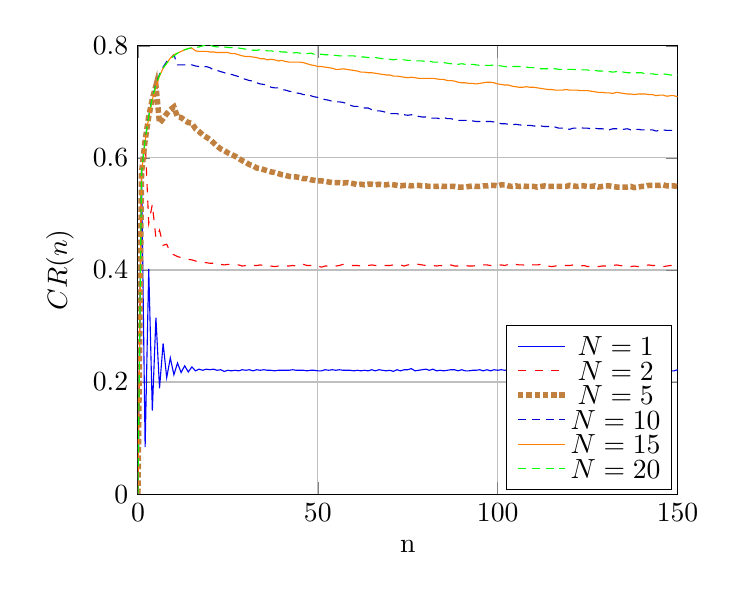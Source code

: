 \pgfplotsset{every axis legend/.append style={at={(0.99,0.01)},anchor=south east,
  shape=rectangle,fill=white,draw=black,
  inner xsep=3pt,inner ysep=3pt,nodes={inner sep=1pt,text depth=-0.05em}
 }
}
\begin{tikzpicture}
  \begin{axis}[
    xlabel=n,ylabel=$CR(n)$,xmin=0,xmax=150,
    ymin=0,ymax=0.8,grid=major,xtick={0, 50, 100, 150}]
    \addplot[blue,mark=none]  coordinates {
    (0,0)
    (1,0.576)
(2,0.084)
(3,0.402)
(4,0.149)
(5,0.315)
(6,0.189)
(7,0.269)
(8,0.208)
(9,0.243)
(10,0.213)
(11,0.234)
(12,0.217)
(13,0.229)
(14,0.218)
(15,0.227)
(16,0.22)
(17,0.223)
(18,0.221)
(19,0.223)
(20,0.222)
(21,0.223)
(22,0.221)
(23,0.222)
(24,0.219)
(25,0.221)
(26,0.22)
(27,0.221)
(28,0.22)
(29,0.222)
(30,0.221)
(31,0.222)
(32,0.22)
(33,0.222)
(34,0.221)
(35,0.222)
(36,0.221)
(37,0.221)
(38,0.22)
(39,0.221)
(40,0.221)
(41,0.221)
(42,0.221)
(43,0.222)
(44,0.221)
(45,0.221)
(46,0.221)
(47,0.22)
(48,0.221)
(49,0.221)
(50,0.22)
(51,0.22)
(52,0.222)
(53,0.221)
(54,0.222)
(55,0.221)
(56,0.222)
(57,0.221)
(58,0.221)
(59,0.221)
(60,0.22)
(61,0.221)
(62,0.22)
(63,0.221)
(64,0.22)
(65,0.222)
(66,0.22)
(67,0.222)
(68,0.221)
(69,0.22)
(70,0.221)
(71,0.219)
(72,0.222)
(73,0.22)
(74,0.222)
(75,0.222)
(76,0.224)
(77,0.22)
(78,0.221)
(79,0.222)
(80,0.223)
(81,0.221)
(82,0.223)
(83,0.22)
(84,0.221)
(85,0.22)
(86,0.221)
(87,0.222)
(88,0.222)
(89,0.22)
(90,0.222)
(91,0.22)
(92,0.22)
(93,0.221)
(94,0.221)
(95,0.222)
(96,0.22)
(97,0.222)
(98,0.22)
(99,0.222)
(100,0.221)
(101,0.222)
(102,0.221)
(103,0.222)
(104,0.221)
(105,0.223)
(106,0.22)
(107,0.222)
(108,0.222)
(109,0.222)
(110,0.22)
(111,0.221)
(112,0.22)
(113,0.221)
(114,0.22)
(115,0.221)
(116,0.22)
(117,0.22)
(118,0.222)
(119,0.22)
(120,0.221)
(121,0.221)
(122,0.222)
(123,0.22)
(124,0.22)
(125,0.22)
(126,0.22)
(127,0.22)
(128,0.22)
(129,0.221)
(130,0.221)
(131,0.221)
(132,0.22)
(133,0.22)
(134,0.221)
(135,0.221)
(136,0.221)
(137,0.221)
(138,0.221)
(139,0.221)
(140,0.22)
(141,0.219)
(142,0.221)
(143,0.22)
(144,0.222)
(145,0.22)
(146,0.22)
(147,0.22)
(148,0.22)
(149,0.22)
(150,0.222)
    };
    \addplot[red,mark=none,dashed]  coordinates {
    (0,0)
    (1,0.576)
(2,0.632)
(3,0.483)
(4,0.517)
(5,0.457)
(6,0.471)
(7,0.444)
(8,0.446)
(9,0.431)
(10,0.427)
(11,0.424)
(12,0.422)
(13,0.42)
(14,0.419)
(15,0.418)
(16,0.416)
(17,0.414)
(18,0.414)
(19,0.413)
(20,0.412)
(21,0.412)
(22,0.412)
(23,0.41)
(24,0.409)
(25,0.41)
(26,0.41)
(27,0.409)
(28,0.409)
(29,0.407)
(30,0.408)
(31,0.408)
(32,0.408)
(33,0.408)
(34,0.409)
(35,0.408)
(36,0.408)
(37,0.407)
(38,0.406)
(39,0.407)
(40,0.407)
(41,0.407)
(42,0.407)
(43,0.408)
(44,0.407)
(45,0.407)
(46,0.41)
(47,0.408)
(48,0.408)
(49,0.406)
(50,0.407)
(51,0.405)
(52,0.407)
(53,0.407)
(54,0.406)
(55,0.407)
(56,0.408)
(57,0.41)
(58,0.409)
(59,0.408)
(60,0.408)
(61,0.408)
(62,0.407)
(63,0.409)
(64,0.408)
(65,0.409)
(66,0.408)
(67,0.408)
(68,0.408)
(69,0.408)
(70,0.408)
(71,0.409)
(72,0.408)
(73,0.409)
(74,0.407)
(75,0.409)
(76,0.41)
(77,0.411)
(78,0.41)
(79,0.409)
(80,0.408)
(81,0.408)
(82,0.408)
(83,0.407)
(84,0.408)
(85,0.407)
(86,0.407)
(87,0.409)
(88,0.407)
(89,0.407)
(90,0.408)
(91,0.408)
(92,0.407)
(93,0.407)
(94,0.408)
(95,0.409)
(96,0.409)
(97,0.409)
(98,0.408)
(99,0.408)
(100,0.408)
(101,0.409)
(102,0.408)
(103,0.41)
(104,0.41)
(105,0.41)
(106,0.409)
(107,0.409)
(108,0.408)
(109,0.41)
(110,0.409)
(111,0.409)
(112,0.41)
(113,0.407)
(114,0.407)
(115,0.406)
(116,0.407)
(117,0.408)
(118,0.408)
(119,0.408)
(120,0.408)
(121,0.409)
(122,0.409)
(123,0.407)
(124,0.408)
(125,0.406)
(126,0.407)
(127,0.407)
(128,0.406)
(129,0.407)
(130,0.407)
(131,0.407)
(132,0.408)
(133,0.409)
(134,0.408)
(135,0.407)
(136,0.407)
(137,0.406)
(138,0.407)
(139,0.406)
(140,0.407)
(141,0.408)
(142,0.409)
(143,0.408)
(144,0.408)
(145,0.407)
(146,0.406)
(147,0.407)
(148,0.408)
(149,0.408)
(150,0.408)
    };

    \addplot[brown,mark=none,densely dotted,line width=2pt]  coordinates {
    (0,0)
    (1,0.574)
(2,0.631)
(3,0.674)
(4,0.705)
(5,0.729)
(6,0.662)
(7,0.67)
(8,0.679)
(9,0.686)
(10,0.691)
(11,0.673)
(12,0.672)
(13,0.667)
(14,0.663)
(15,0.662)
(16,0.652)
(17,0.647)
(18,0.641)
(19,0.637)
(20,0.633)
(21,0.627)
(22,0.621)
(23,0.616)
(24,0.613)
(25,0.609)
(26,0.606)
(27,0.603)
(28,0.599)
(29,0.595)
(30,0.592)
(31,0.588)
(32,0.586)
(33,0.582)
(34,0.581)
(35,0.579)
(36,0.577)
(37,0.575)
(38,0.574)
(39,0.572)
(40,0.57)
(41,0.569)
(42,0.567)
(43,0.566)
(44,0.566)
(45,0.565)
(46,0.563)
(47,0.563)
(48,0.561)
(49,0.56)
(50,0.559)
(51,0.559)
(52,0.558)
(53,0.557)
(54,0.556)
(55,0.556)
(56,0.556)
(57,0.555)
(58,0.556)
(59,0.555)
(60,0.554)
(61,0.552)
(62,0.553)
(63,0.552)
(64,0.553)
(65,0.553)
(66,0.552)
(67,0.553)
(68,0.552)
(69,0.552)
(70,0.553)
(71,0.552)
(72,0.551)
(73,0.55)
(74,0.551)
(75,0.551)
(76,0.55)
(77,0.551)
(78,0.551)
(79,0.55)
(80,0.55)
(81,0.549)
(82,0.549)
(83,0.549)
(84,0.55)
(85,0.549)
(86,0.549)
(87,0.549)
(88,0.549)
(89,0.548)
(90,0.548)
(91,0.548)
(92,0.549)
(93,0.55)
(94,0.549)
(95,0.549)
(96,0.55)
(97,0.55)
(98,0.551)
(99,0.551)
(100,0.55)
(101,0.552)
(102,0.552)
(103,0.55)
(104,0.549)
(105,0.55)
(106,0.549)
(107,0.55)
(108,0.549)
(109,0.549)
(110,0.549)
(111,0.548)
(112,0.549)
(113,0.55)
(114,0.549)
(115,0.549)
(116,0.549)
(117,0.549)
(118,0.549)
(119,0.549)
(120,0.551)
(121,0.55)
(122,0.549)
(123,0.55)
(124,0.55)
(125,0.549)
(126,0.549)
(127,0.55)
(128,0.548)
(129,0.549)
(130,0.55)
(131,0.55)
(132,0.549)
(133,0.548)
(134,0.548)
(135,0.548)
(136,0.548)
(137,0.549)
(138,0.547)
(139,0.548)
(140,0.549)
(141,0.549)
(142,0.551)
(143,0.551)
(144,0.551)
(145,0.551)
(146,0.552)
(147,0.55)
(148,0.55)
(149,0.55)
(150,0.549)
    };

    \addplot[blue!80!black,mark=none,densely dashed]  coordinates {
    (0,0)
    (1,0.574)
(2,0.632)
(3,0.674)
(4,0.707)
(5,0.731)
(6,0.749)
(7,0.762)
(8,0.772)
(9,0.778)
(10,0.784)
(11,0.766)
(12,0.766)
(13,0.766)
(14,0.766)
(15,0.766)
(16,0.764)
(17,0.763)
(18,0.762)
(19,0.763)
(20,0.761)
(21,0.757)
(22,0.756)
(23,0.754)
(24,0.752)
(25,0.75)
(26,0.749)
(27,0.747)
(28,0.745)
(29,0.742)
(30,0.74)
(31,0.738)
(32,0.737)
(33,0.734)
(34,0.732)
(35,0.731)
(36,0.73)
(37,0.726)
(38,0.725)
(39,0.725)
(40,0.722)
(41,0.721)
(42,0.719)
(43,0.718)
(44,0.716)
(45,0.715)
(46,0.713)
(47,0.713)
(48,0.711)
(49,0.709)
(50,0.708)
(51,0.706)
(52,0.704)
(53,0.703)
(54,0.701)
(55,0.7)
(56,0.7)
(57,0.699)
(58,0.697)
(59,0.694)
(60,0.692)
(61,0.692)
(62,0.691)
(63,0.689)
(64,0.689)
(65,0.686)
(66,0.684)
(67,0.684)
(68,0.683)
(69,0.681)
(70,0.679)
(71,0.679)
(72,0.679)
(73,0.677)
(74,0.677)
(75,0.676)
(76,0.677)
(77,0.676)
(78,0.674)
(79,0.673)
(80,0.673)
(81,0.671)
(82,0.671)
(83,0.671)
(84,0.67)
(85,0.672)
(86,0.67)
(87,0.67)
(88,0.668)
(89,0.667)
(90,0.667)
(91,0.667)
(92,0.667)
(93,0.666)
(94,0.665)
(95,0.665)
(96,0.665)
(97,0.665)
(98,0.665)
(99,0.664)
(100,0.663)
(101,0.661)
(102,0.661)
(103,0.66)
(104,0.659)
(105,0.66)
(106,0.659)
(107,0.658)
(108,0.658)
(109,0.658)
(110,0.657)
(111,0.657)
(112,0.657)
(113,0.656)
(114,0.656)
(115,0.656)
(116,0.655)
(117,0.653)
(118,0.653)
(119,0.652)
(120,0.651)
(121,0.653)
(122,0.653)
(123,0.654)
(124,0.653)
(125,0.653)
(126,0.652)
(127,0.653)
(128,0.652)
(129,0.652)
(130,0.651)
(131,0.65)
(132,0.652)
(133,0.652)
(134,0.651)
(135,0.651)
(136,0.652)
(137,0.65)
(138,0.651)
(139,0.651)
(140,0.65)
(141,0.65)
(142,0.65)
(143,0.65)
(144,0.648)
(145,0.649)
(146,0.65)
(147,0.649)
(148,0.649)
(149,0.649)
(150,0.65)
    };

    \addplot[orange,mark=none]  coordinates {
      (0,0)
      (1,0.573)
(2,0.63)
(3,0.672)
(4,0.704)
(5,0.727)
(6,0.746)
(7,0.76)
(8,0.769)
(9,0.778)
(10,0.784)
(11,0.787)
(12,0.79)
(13,0.793)
(14,0.795)
(15,0.796)
(16,0.791)
(17,0.79)
(18,0.79)
(19,0.79)
(20,0.789)
(21,0.789)
(22,0.788)
(23,0.788)
(24,0.788)
(25,0.788)
(26,0.786)
(27,0.786)
(28,0.784)
(29,0.782)
(30,0.781)
(31,0.781)
(32,0.78)
(33,0.779)
(34,0.777)
(35,0.777)
(36,0.775)
(37,0.776)
(38,0.775)
(39,0.773)
(40,0.774)
(41,0.772)
(42,0.771)
(43,0.771)
(44,0.771)
(45,0.771)
(46,0.77)
(47,0.768)
(48,0.766)
(49,0.765)
(50,0.763)
(51,0.763)
(52,0.762)
(53,0.761)
(54,0.76)
(55,0.758)
(56,0.758)
(57,0.759)
(58,0.758)
(59,0.757)
(60,0.756)
(61,0.755)
(62,0.753)
(63,0.753)
(64,0.752)
(65,0.752)
(66,0.751)
(67,0.75)
(68,0.749)
(69,0.748)
(70,0.748)
(71,0.746)
(72,0.746)
(73,0.745)
(74,0.744)
(75,0.743)
(76,0.744)
(77,0.743)
(78,0.742)
(79,0.742)
(80,0.742)
(81,0.742)
(82,0.742)
(83,0.741)
(84,0.74)
(85,0.74)
(86,0.738)
(87,0.738)
(88,0.737)
(89,0.735)
(90,0.734)
(91,0.734)
(92,0.733)
(93,0.733)
(94,0.732)
(95,0.733)
(96,0.734)
(97,0.735)
(98,0.735)
(99,0.734)
(100,0.732)
(101,0.731)
(102,0.73)
(103,0.73)
(104,0.728)
(105,0.727)
(106,0.726)
(107,0.726)
(108,0.727)
(109,0.726)
(110,0.726)
(111,0.725)
(112,0.724)
(113,0.723)
(114,0.722)
(115,0.722)
(116,0.721)
(117,0.721)
(118,0.721)
(119,0.722)
(120,0.721)
(121,0.721)
(122,0.721)
(123,0.72)
(124,0.72)
(125,0.72)
(126,0.719)
(127,0.718)
(128,0.717)
(129,0.717)
(130,0.716)
(131,0.716)
(132,0.715)
(133,0.717)
(134,0.716)
(135,0.715)
(136,0.714)
(137,0.714)
(138,0.713)
(139,0.714)
(140,0.714)
(141,0.714)
(142,0.713)
(143,0.713)
(144,0.711)
(145,0.712)
(146,0.712)
(147,0.71)
(148,0.711)
(149,0.711)
(150,0.709)
      };

      \addplot[green,mark=none,densely dashed]  coordinates {
      (0,0)
      (1,0.574)
      (2,0.632)
      (3,0.674)
      (4,0.707)
      (5,0.73)
      (6,0.748)
      (7,0.76)
      (8,0.769)
      (9,0.776)
      (10,0.782)
      (11,0.787)
      (12,0.79)
      (13,0.793)
      (14,0.795)
      (15,0.797)
      (16,0.797)
      (17,0.798)
      (18,0.8)
      (19,0.801)
      (20,0.801)
      (21,0.799)
      (22,0.798)
      (23,0.798)
      (24,0.798)
      (25,0.797)
      (26,0.797)
      (27,0.796)
      (28,0.796)
      (29,0.795)
      (30,0.794)
      (31,0.794)
      (32,0.792)
      (33,0.792)
      (34,0.793)
      (35,0.792)
      (36,0.791)
      (37,0.791)
      (38,0.79)
      (39,0.79)
      (40,0.789)
      (41,0.789)
      (42,0.787)
      (43,0.787)
      (44,0.788)
      (45,0.787)
      (46,0.786)
      (47,0.786)
      (48,0.787)
      (49,0.785)
      (50,0.785)
      (51,0.785)
      (52,0.784)
      (53,0.784)
      (54,0.783)
      (55,0.783)
      (56,0.782)
      (57,0.782)
      (58,0.782)
      (59,0.782)
      (60,0.782)
      (61,0.781)
      (62,0.78)
      (63,0.78)
      (64,0.779)
      (65,0.779)
      (66,0.779)
      (67,0.778)
      (68,0.777)
      (69,0.777)
      (70,0.776)
      (71,0.775)
      (72,0.776)
      (73,0.775)
      (74,0.775)
      (75,0.774)
      (76,0.774)
      (77,0.773)
      (78,0.773)
      (79,0.773)
      (80,0.772)
      (81,0.773)
      (82,0.771)
      (83,0.771)
      (84,0.771)
      (85,0.77)
      (86,0.769)
      (87,0.768)
      (88,0.768)
      (89,0.767)
      (90,0.768)
      (91,0.767)
      (92,0.767)
      (93,0.767)
      (94,0.766)
      (95,0.765)
      (96,0.765)
      (97,0.765)
      (98,0.765)
      (99,0.766)
      (100,0.765)
      (101,0.764)
      (102,0.763)
      (103,0.762)
      (104,0.763)
      (105,0.763)
      (106,0.763)
      (107,0.762)
      (108,0.762)
      (109,0.761)
      (110,0.761)
      (111,0.76)
      (112,0.759)
      (113,0.759)
      (114,0.759)
      (115,0.759)
      (116,0.759)
      (117,0.758)
      (118,0.758)
      (119,0.758)
      (120,0.758)
      (121,0.758)
      (122,0.757)
      (123,0.757)
      (124,0.757)
      (125,0.757)
      (126,0.755)
      (127,0.756)
      (128,0.755)
      (129,0.755)
      (130,0.754)
      (131,0.754)
      (132,0.753)
      (133,0.754)
      (134,0.754)
      (135,0.753)
      (136,0.752)
      (137,0.752)
      (138,0.752)
      (139,0.752)
      (140,0.752)
      (141,0.75)
      (142,0.75)
      (143,0.75)
      (144,0.749)
      (145,0.749)
      (146,0.75)
      (147,0.749)
      (148,0.748)
      (149,0.748)
      (150,0.748)
      };
      
    \legend{$N=1$,$N=2$,$N=5$,$N=10$,$N=15$,$N=20$}
  \end{axis}


\end{tikzpicture}
